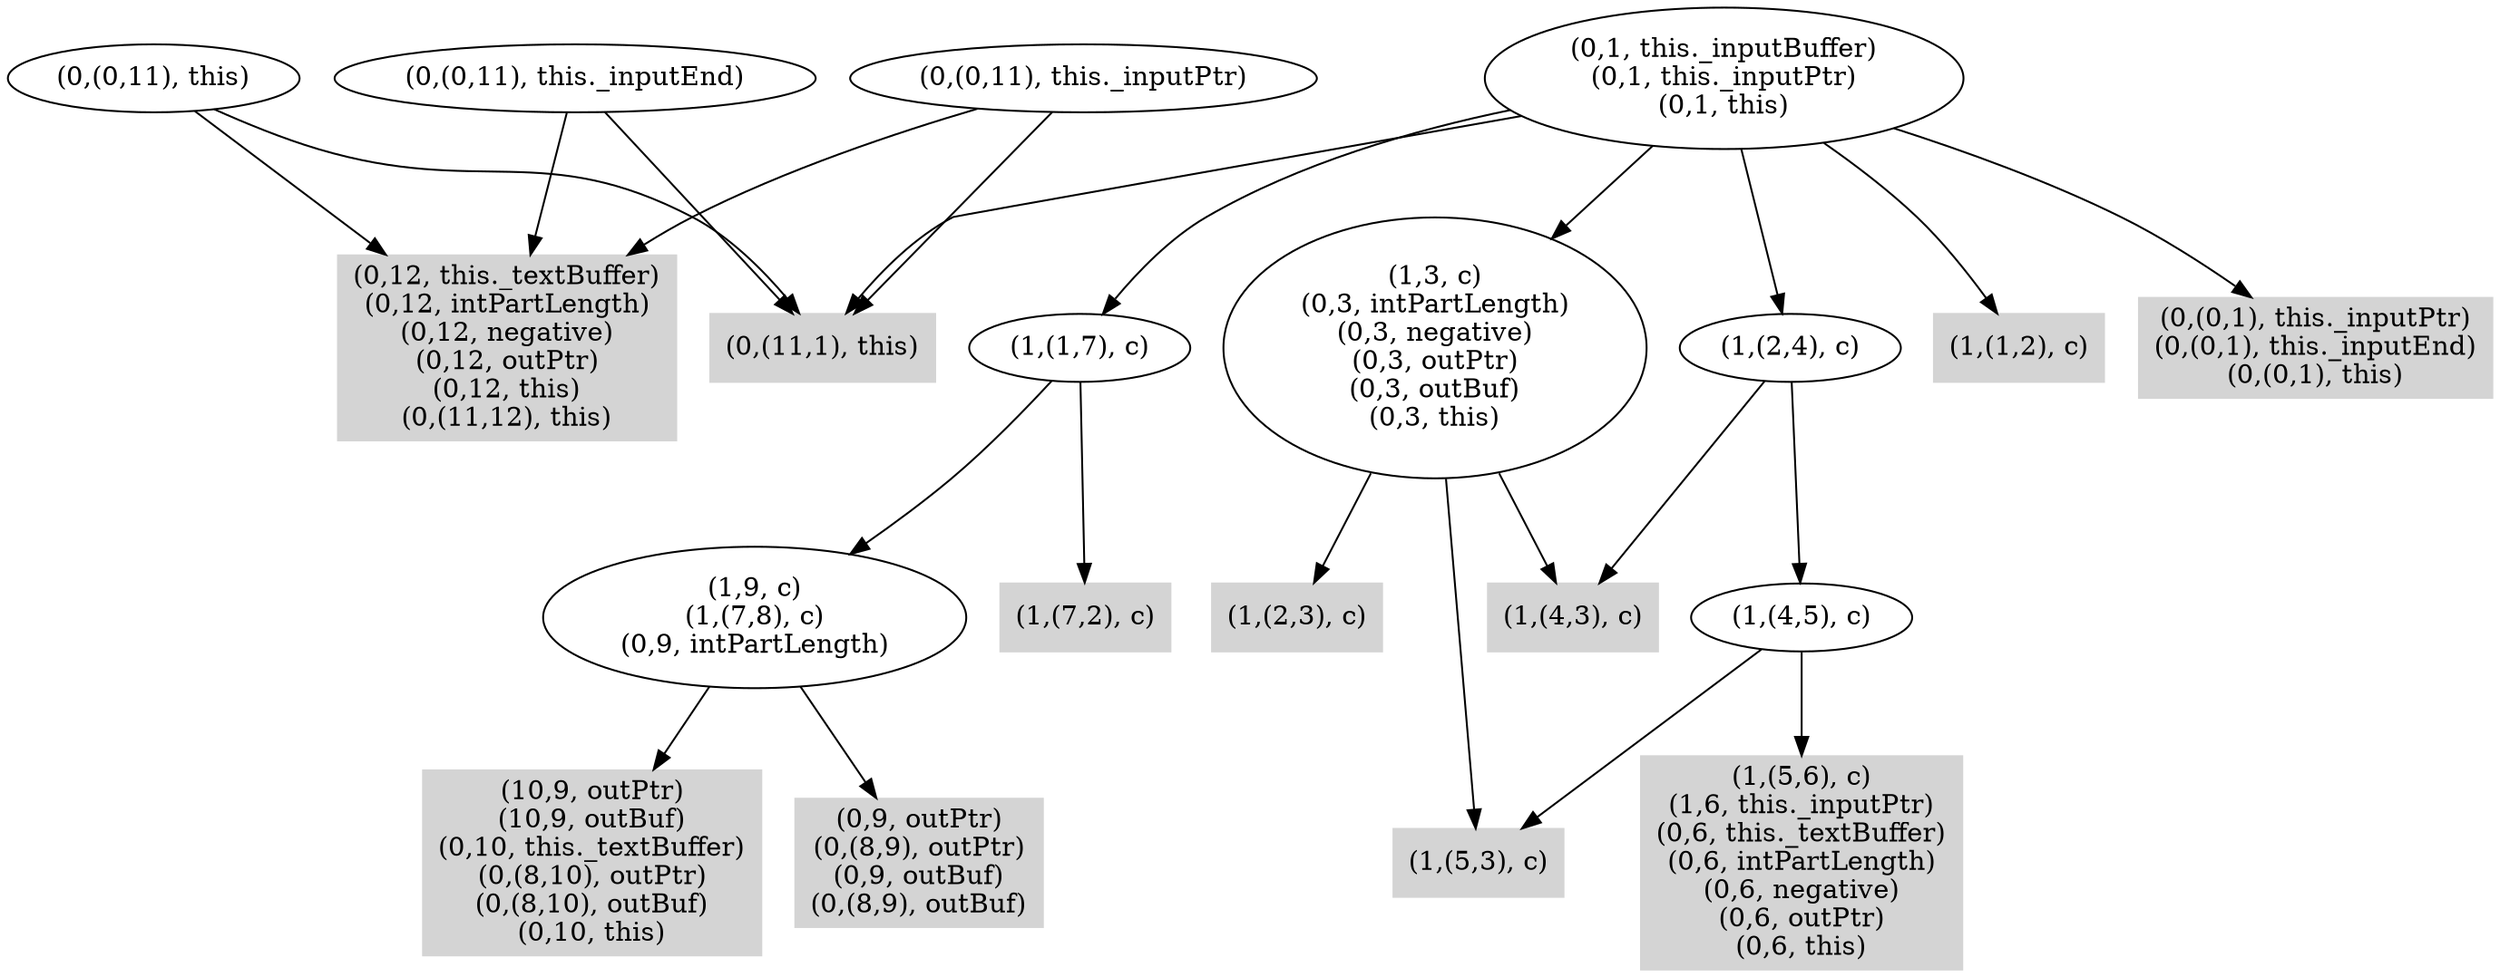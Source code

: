digraph { 
495 [shape=box,style=filled,color=".0 .0 .83",label="(0,12, this._textBuffer)\n(0,12, intPartLength)\n(0,12, negative)\n(0,12, outPtr)\n(0,12, this)\n(0,(11,12), this)"];
496 [shape=box,style=filled,color=".0 .0 .83",label="(0,(11,1), this)"];
497 [label="(0,(0,11), this)"];
498 [shape=box,style=filled,color=".0 .0 .83",label="(0,(0,1), this._inputPtr)\n(0,(0,1), this._inputEnd)\n(0,(0,1), this)"];
499 [shape=box,style=filled,color=".0 .0 .83",label="(1,(2,3), c)"];
500 [shape=box,style=filled,color=".0 .0 .83",label="(1,(4,3), c)"];
501 [shape=box,style=filled,color=".0 .0 .83",label="(1,(5,3), c)"];
502 [label="(1,3, c)\n(0,3, intPartLength)\n(0,3, negative)\n(0,3, outPtr)\n(0,3, outBuf)\n(0,3, this)"];
503 [shape=box,style=filled,color=".0 .0 .83",label="(1,(5,6), c)\n(1,6, this._inputPtr)\n(0,6, this._textBuffer)\n(0,6, intPartLength)\n(0,6, negative)\n(0,6, outPtr)\n(0,6, this)"];
504 [shape=box,style=filled,color=".0 .0 .83",label="(10,9, outPtr)\n(10,9, outBuf)\n(0,10, this._textBuffer)\n(0,(8,10), outPtr)\n(0,(8,10), outBuf)\n(0,10, this)"];
505 [shape=box,style=filled,color=".0 .0 .83",label="(0,9, outPtr)\n(0,(8,9), outPtr)\n(0,9, outBuf)\n(0,(8,9), outBuf)"];
506 [label="(1,9, c)\n(1,(7,8), c)\n(0,9, intPartLength)"];
507 [shape=box,style=filled,color=".0 .0 .83",label="(1,(7,2), c)"];
508 [label="(1,(1,7), c)"];
509 [shape=box,style=filled,color=".0 .0 .83",label="(1,(1,2), c)"];
510 [label="(1,(4,5), c)"];
511 [label="(1,(2,4), c)"];
512 [label="(0,1, this._inputBuffer)\n(0,1, this._inputPtr)\n(0,1, this)"];
513 [label="(0,(0,11), this._inputEnd)"];
514 [label="(0,(0,11), this._inputPtr)"];
497 -> 495;
497 -> 496;
502 -> 499;
502 -> 500;
502 -> 501;
506 -> 504;
506 -> 505;
508 -> 506;
508 -> 507;
510 -> 501;
510 -> 503;
511 -> 500;
511 -> 510;
512 -> 496;
512 -> 498;
512 -> 502;
512 -> 508;
512 -> 509;
512 -> 511;
513 -> 495;
513 -> 496;
514 -> 495;
514 -> 496;
}